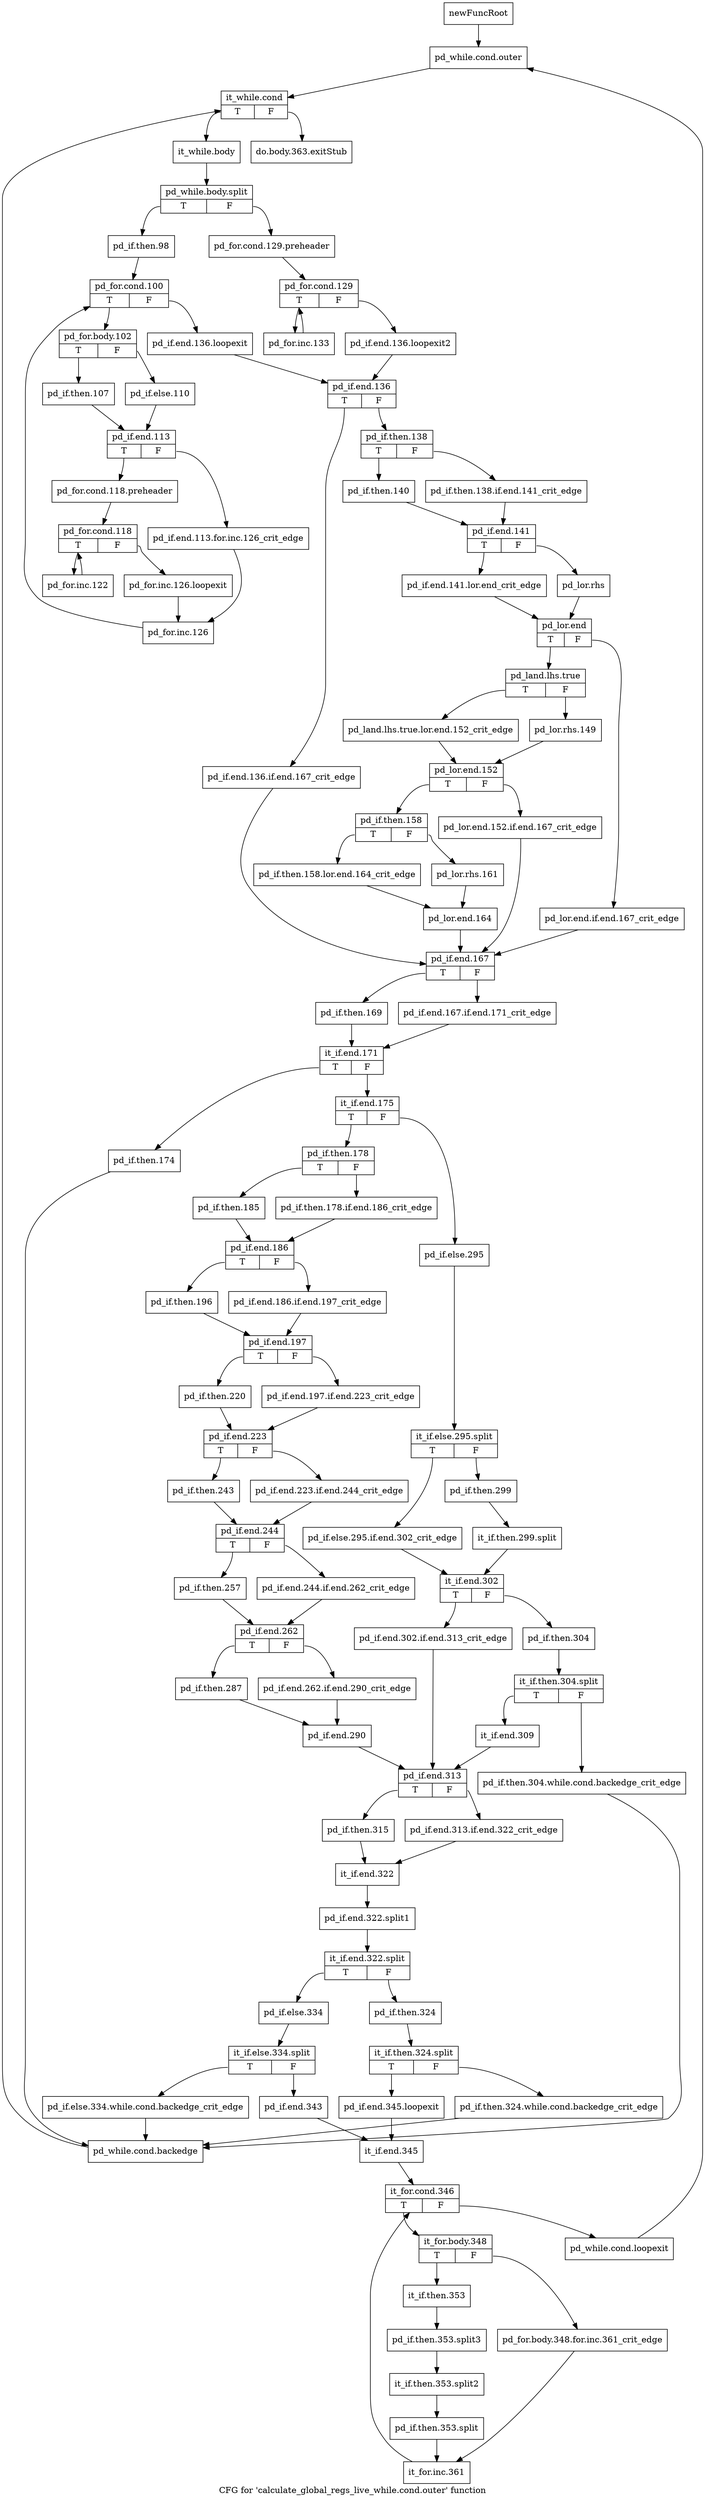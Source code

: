 digraph "CFG for 'calculate_global_regs_live_while.cond.outer' function" {
	label="CFG for 'calculate_global_regs_live_while.cond.outer' function";

	Node0xaec29d0 [shape=record,label="{newFuncRoot}"];
	Node0xaec29d0 -> Node0xaec2a70;
	Node0xaec2a20 [shape=record,label="{do.body.363.exitStub}"];
	Node0xaec2a70 [shape=record,label="{pd_while.cond.outer}"];
	Node0xaec2a70 -> Node0xaec2ac0;
	Node0xaec2ac0 [shape=record,label="{it_while.cond|{<s0>T|<s1>F}}"];
	Node0xaec2ac0:s0 -> Node0xaec2b10;
	Node0xaec2ac0:s1 -> Node0xaec2a20;
	Node0xaec2b10 [shape=record,label="{it_while.body}"];
	Node0xaec2b10 -> Node0xf4edf40;
	Node0xf4edf40 [shape=record,label="{pd_while.body.split|{<s0>T|<s1>F}}"];
	Node0xf4edf40:s0 -> Node0xaec2ca0;
	Node0xf4edf40:s1 -> Node0xaec2b60;
	Node0xaec2b60 [shape=record,label="{pd_for.cond.129.preheader}"];
	Node0xaec2b60 -> Node0xaec2bb0;
	Node0xaec2bb0 [shape=record,label="{pd_for.cond.129|{<s0>T|<s1>F}}"];
	Node0xaec2bb0:s0 -> Node0xaec2c50;
	Node0xaec2bb0:s1 -> Node0xaec2c00;
	Node0xaec2c00 [shape=record,label="{pd_if.end.136.loopexit2}"];
	Node0xaec2c00 -> Node0xaec2d90;
	Node0xaec2c50 [shape=record,label="{pd_for.inc.133}"];
	Node0xaec2c50 -> Node0xaec2bb0;
	Node0xaec2ca0 [shape=record,label="{pd_if.then.98}"];
	Node0xaec2ca0 -> Node0xaec2cf0;
	Node0xaec2cf0 [shape=record,label="{pd_for.cond.100|{<s0>T|<s1>F}}"];
	Node0xaec2cf0:s0 -> Node0xaec4370;
	Node0xaec2cf0:s1 -> Node0xaec2d40;
	Node0xaec2d40 [shape=record,label="{pd_if.end.136.loopexit}"];
	Node0xaec2d40 -> Node0xaec2d90;
	Node0xaec2d90 [shape=record,label="{pd_if.end.136|{<s0>T|<s1>F}}"];
	Node0xaec2d90:s0 -> Node0xaec3330;
	Node0xaec2d90:s1 -> Node0xaec2de0;
	Node0xaec2de0 [shape=record,label="{pd_if.then.138|{<s0>T|<s1>F}}"];
	Node0xaec2de0:s0 -> Node0xaec2e80;
	Node0xaec2de0:s1 -> Node0xaec2e30;
	Node0xaec2e30 [shape=record,label="{pd_if.then.138.if.end.141_crit_edge}"];
	Node0xaec2e30 -> Node0xaec2ed0;
	Node0xaec2e80 [shape=record,label="{pd_if.then.140}"];
	Node0xaec2e80 -> Node0xaec2ed0;
	Node0xaec2ed0 [shape=record,label="{pd_if.end.141|{<s0>T|<s1>F}}"];
	Node0xaec2ed0:s0 -> Node0xaec2f70;
	Node0xaec2ed0:s1 -> Node0xaec2f20;
	Node0xaec2f20 [shape=record,label="{pd_lor.rhs}"];
	Node0xaec2f20 -> Node0xaec2fc0;
	Node0xaec2f70 [shape=record,label="{pd_if.end.141.lor.end_crit_edge}"];
	Node0xaec2f70 -> Node0xaec2fc0;
	Node0xaec2fc0 [shape=record,label="{pd_lor.end|{<s0>T|<s1>F}}"];
	Node0xaec2fc0:s0 -> Node0xaec3060;
	Node0xaec2fc0:s1 -> Node0xaec3010;
	Node0xaec3010 [shape=record,label="{pd_lor.end.if.end.167_crit_edge}"];
	Node0xaec3010 -> Node0xaec3380;
	Node0xaec3060 [shape=record,label="{pd_land.lhs.true|{<s0>T|<s1>F}}"];
	Node0xaec3060:s0 -> Node0xaec3100;
	Node0xaec3060:s1 -> Node0xaec30b0;
	Node0xaec30b0 [shape=record,label="{pd_lor.rhs.149}"];
	Node0xaec30b0 -> Node0xaec3150;
	Node0xaec3100 [shape=record,label="{pd_land.lhs.true.lor.end.152_crit_edge}"];
	Node0xaec3100 -> Node0xaec3150;
	Node0xaec3150 [shape=record,label="{pd_lor.end.152|{<s0>T|<s1>F}}"];
	Node0xaec3150:s0 -> Node0xaec31f0;
	Node0xaec3150:s1 -> Node0xaec31a0;
	Node0xaec31a0 [shape=record,label="{pd_lor.end.152.if.end.167_crit_edge}"];
	Node0xaec31a0 -> Node0xaec3380;
	Node0xaec31f0 [shape=record,label="{pd_if.then.158|{<s0>T|<s1>F}}"];
	Node0xaec31f0:s0 -> Node0xaec3290;
	Node0xaec31f0:s1 -> Node0xaec3240;
	Node0xaec3240 [shape=record,label="{pd_lor.rhs.161}"];
	Node0xaec3240 -> Node0xaec32e0;
	Node0xaec3290 [shape=record,label="{pd_if.then.158.lor.end.164_crit_edge}"];
	Node0xaec3290 -> Node0xaec32e0;
	Node0xaec32e0 [shape=record,label="{pd_lor.end.164}"];
	Node0xaec32e0 -> Node0xaec3380;
	Node0xaec3330 [shape=record,label="{pd_if.end.136.if.end.167_crit_edge}"];
	Node0xaec3330 -> Node0xaec3380;
	Node0xaec3380 [shape=record,label="{pd_if.end.167|{<s0>T|<s1>F}}"];
	Node0xaec3380:s0 -> Node0xaec3420;
	Node0xaec3380:s1 -> Node0xaec33d0;
	Node0xaec33d0 [shape=record,label="{pd_if.end.167.if.end.171_crit_edge}"];
	Node0xaec33d0 -> Node0xaec3470;
	Node0xaec3420 [shape=record,label="{pd_if.then.169}"];
	Node0xaec3420 -> Node0xaec3470;
	Node0xaec3470 [shape=record,label="{it_if.end.171|{<s0>T|<s1>F}}"];
	Node0xaec3470:s0 -> Node0xaec42d0;
	Node0xaec3470:s1 -> Node0xaec34c0;
	Node0xaec34c0 [shape=record,label="{it_if.end.175|{<s0>T|<s1>F}}"];
	Node0xaec34c0:s0 -> Node0xaec3790;
	Node0xaec34c0:s1 -> Node0xaec3510;
	Node0xaec3510 [shape=record,label="{pd_if.else.295}"];
	Node0xaec3510 -> Node0xf4edd70;
	Node0xf4edd70 [shape=record,label="{it_if.else.295.split|{<s0>T|<s1>F}}"];
	Node0xf4edd70:s0 -> Node0xaec35b0;
	Node0xf4edd70:s1 -> Node0xaec3560;
	Node0xaec3560 [shape=record,label="{pd_if.then.299}"];
	Node0xaec3560 -> Node0xf4eda30;
	Node0xf4eda30 [shape=record,label="{it_if.then.299.split}"];
	Node0xf4eda30 -> Node0xaec3600;
	Node0xaec35b0 [shape=record,label="{pd_if.else.295.if.end.302_crit_edge}"];
	Node0xaec35b0 -> Node0xaec3600;
	Node0xaec3600 [shape=record,label="{it_if.end.302|{<s0>T|<s1>F}}"];
	Node0xaec3600:s0 -> Node0xaec3740;
	Node0xaec3600:s1 -> Node0xaec3650;
	Node0xaec3650 [shape=record,label="{pd_if.then.304}"];
	Node0xaec3650 -> Node0xf4ed6e0;
	Node0xf4ed6e0 [shape=record,label="{it_if.then.304.split|{<s0>T|<s1>F}}"];
	Node0xf4ed6e0:s0 -> Node0xaec36f0;
	Node0xf4ed6e0:s1 -> Node0xaec36a0;
	Node0xaec36a0 [shape=record,label="{pd_if.then.304.while.cond.backedge_crit_edge}"];
	Node0xaec36a0 -> Node0xaec4320;
	Node0xaec36f0 [shape=record,label="{it_if.end.309}"];
	Node0xaec36f0 -> Node0xaec3d80;
	Node0xaec3740 [shape=record,label="{pd_if.end.302.if.end.313_crit_edge}"];
	Node0xaec3740 -> Node0xaec3d80;
	Node0xaec3790 [shape=record,label="{pd_if.then.178|{<s0>T|<s1>F}}"];
	Node0xaec3790:s0 -> Node0xaec3830;
	Node0xaec3790:s1 -> Node0xaec37e0;
	Node0xaec37e0 [shape=record,label="{pd_if.then.178.if.end.186_crit_edge}"];
	Node0xaec37e0 -> Node0xaec3880;
	Node0xaec3830 [shape=record,label="{pd_if.then.185}"];
	Node0xaec3830 -> Node0xaec3880;
	Node0xaec3880 [shape=record,label="{pd_if.end.186|{<s0>T|<s1>F}}"];
	Node0xaec3880:s0 -> Node0xaec3920;
	Node0xaec3880:s1 -> Node0xaec38d0;
	Node0xaec38d0 [shape=record,label="{pd_if.end.186.if.end.197_crit_edge}"];
	Node0xaec38d0 -> Node0xaec3970;
	Node0xaec3920 [shape=record,label="{pd_if.then.196}"];
	Node0xaec3920 -> Node0xaec3970;
	Node0xaec3970 [shape=record,label="{pd_if.end.197|{<s0>T|<s1>F}}"];
	Node0xaec3970:s0 -> Node0xaec3a10;
	Node0xaec3970:s1 -> Node0xaec39c0;
	Node0xaec39c0 [shape=record,label="{pd_if.end.197.if.end.223_crit_edge}"];
	Node0xaec39c0 -> Node0xaec3a60;
	Node0xaec3a10 [shape=record,label="{pd_if.then.220}"];
	Node0xaec3a10 -> Node0xaec3a60;
	Node0xaec3a60 [shape=record,label="{pd_if.end.223|{<s0>T|<s1>F}}"];
	Node0xaec3a60:s0 -> Node0xaec3b00;
	Node0xaec3a60:s1 -> Node0xaec3ab0;
	Node0xaec3ab0 [shape=record,label="{pd_if.end.223.if.end.244_crit_edge}"];
	Node0xaec3ab0 -> Node0xaec3b50;
	Node0xaec3b00 [shape=record,label="{pd_if.then.243}"];
	Node0xaec3b00 -> Node0xaec3b50;
	Node0xaec3b50 [shape=record,label="{pd_if.end.244|{<s0>T|<s1>F}}"];
	Node0xaec3b50:s0 -> Node0xaec3bf0;
	Node0xaec3b50:s1 -> Node0xaec3ba0;
	Node0xaec3ba0 [shape=record,label="{pd_if.end.244.if.end.262_crit_edge}"];
	Node0xaec3ba0 -> Node0xaec3c40;
	Node0xaec3bf0 [shape=record,label="{pd_if.then.257}"];
	Node0xaec3bf0 -> Node0xaec3c40;
	Node0xaec3c40 [shape=record,label="{pd_if.end.262|{<s0>T|<s1>F}}"];
	Node0xaec3c40:s0 -> Node0xaec3ce0;
	Node0xaec3c40:s1 -> Node0xaec3c90;
	Node0xaec3c90 [shape=record,label="{pd_if.end.262.if.end.290_crit_edge}"];
	Node0xaec3c90 -> Node0xaec3d30;
	Node0xaec3ce0 [shape=record,label="{pd_if.then.287}"];
	Node0xaec3ce0 -> Node0xaec3d30;
	Node0xaec3d30 [shape=record,label="{pd_if.end.290}"];
	Node0xaec3d30 -> Node0xaec3d80;
	Node0xaec3d80 [shape=record,label="{pd_if.end.313|{<s0>T|<s1>F}}"];
	Node0xaec3d80:s0 -> Node0xaec3e20;
	Node0xaec3d80:s1 -> Node0xaec3dd0;
	Node0xaec3dd0 [shape=record,label="{pd_if.end.313.if.end.322_crit_edge}"];
	Node0xaec3dd0 -> Node0xaec3e70;
	Node0xaec3e20 [shape=record,label="{pd_if.then.315}"];
	Node0xaec3e20 -> Node0xaec3e70;
	Node0xaec3e70 [shape=record,label="{it_if.end.322}"];
	Node0xaec3e70 -> Node0xf4ed0d0;
	Node0xf4ed0d0 [shape=record,label="{pd_if.end.322.split1}"];
	Node0xf4ed0d0 -> Node0xf4eba20;
	Node0xf4eba20 [shape=record,label="{it_if.end.322.split|{<s0>T|<s1>F}}"];
	Node0xf4eba20:s0 -> Node0xaec3fb0;
	Node0xf4eba20:s1 -> Node0xaec3ec0;
	Node0xaec3ec0 [shape=record,label="{pd_if.then.324}"];
	Node0xaec3ec0 -> Node0xf4ecac0;
	Node0xf4ecac0 [shape=record,label="{it_if.then.324.split|{<s0>T|<s1>F}}"];
	Node0xf4ecac0:s0 -> Node0xaec3f60;
	Node0xf4ecac0:s1 -> Node0xaec3f10;
	Node0xaec3f10 [shape=record,label="{pd_if.then.324.while.cond.backedge_crit_edge}"];
	Node0xaec3f10 -> Node0xaec4320;
	Node0xaec3f60 [shape=record,label="{pd_if.end.345.loopexit}"];
	Node0xaec3f60 -> Node0xaec4050;
	Node0xaec3fb0 [shape=record,label="{pd_if.else.334}"];
	Node0xaec3fb0 -> Node0xf4ec360;
	Node0xf4ec360 [shape=record,label="{it_if.else.334.split|{<s0>T|<s1>F}}"];
	Node0xf4ec360:s0 -> Node0xaec4280;
	Node0xf4ec360:s1 -> Node0xaec4000;
	Node0xaec4000 [shape=record,label="{pd_if.end.343}"];
	Node0xaec4000 -> Node0xaec4050;
	Node0xaec4050 [shape=record,label="{it_if.end.345}"];
	Node0xaec4050 -> Node0xaec40a0;
	Node0xaec40a0 [shape=record,label="{it_for.cond.346|{<s0>T|<s1>F}}"];
	Node0xaec40a0:s0 -> Node0xaec4140;
	Node0xaec40a0:s1 -> Node0xaec40f0;
	Node0xaec40f0 [shape=record,label="{pd_while.cond.loopexit}"];
	Node0xaec40f0 -> Node0xaec2a70;
	Node0xaec4140 [shape=record,label="{it_for.body.348|{<s0>T|<s1>F}}"];
	Node0xaec4140:s0 -> Node0xaec41e0;
	Node0xaec4140:s1 -> Node0xaec4190;
	Node0xaec4190 [shape=record,label="{pd_for.body.348.for.inc.361_crit_edge}"];
	Node0xaec4190 -> Node0xaec4230;
	Node0xaec41e0 [shape=record,label="{it_if.then.353}"];
	Node0xaec41e0 -> Node0xf4eb430;
	Node0xf4eb430 [shape=record,label="{pd_if.then.353.split3}"];
	Node0xf4eb430 -> Node0xf4eb9a0;
	Node0xf4eb9a0 [shape=record,label="{it_if.then.353.split2}"];
	Node0xf4eb9a0 -> Node0xf4ebfd0;
	Node0xf4ebfd0 [shape=record,label="{pd_if.then.353.split}"];
	Node0xf4ebfd0 -> Node0xaec4230;
	Node0xaec4230 [shape=record,label="{it_for.inc.361}"];
	Node0xaec4230 -> Node0xaec40a0;
	Node0xaec4280 [shape=record,label="{pd_if.else.334.while.cond.backedge_crit_edge}"];
	Node0xaec4280 -> Node0xaec4320;
	Node0xaec42d0 [shape=record,label="{pd_if.then.174}"];
	Node0xaec42d0 -> Node0xaec4320;
	Node0xaec4320 [shape=record,label="{pd_while.cond.backedge}"];
	Node0xaec4320 -> Node0xaec2ac0;
	Node0xaec4370 [shape=record,label="{pd_for.body.102|{<s0>T|<s1>F}}"];
	Node0xaec4370:s0 -> Node0xaec4410;
	Node0xaec4370:s1 -> Node0xaec43c0;
	Node0xaec43c0 [shape=record,label="{pd_if.else.110}"];
	Node0xaec43c0 -> Node0xaec4460;
	Node0xaec4410 [shape=record,label="{pd_if.then.107}"];
	Node0xaec4410 -> Node0xaec4460;
	Node0xaec4460 [shape=record,label="{pd_if.end.113|{<s0>T|<s1>F}}"];
	Node0xaec4460:s0 -> Node0xaec4500;
	Node0xaec4460:s1 -> Node0xaec44b0;
	Node0xaec44b0 [shape=record,label="{pd_if.end.113.for.inc.126_crit_edge}"];
	Node0xaec44b0 -> Node0xaec45f0;
	Node0xaec4500 [shape=record,label="{pd_for.cond.118.preheader}"];
	Node0xaec4500 -> Node0xaec4550;
	Node0xaec4550 [shape=record,label="{pd_for.cond.118|{<s0>T|<s1>F}}"];
	Node0xaec4550:s0 -> Node0xaec4640;
	Node0xaec4550:s1 -> Node0xaec45a0;
	Node0xaec45a0 [shape=record,label="{pd_for.inc.126.loopexit}"];
	Node0xaec45a0 -> Node0xaec45f0;
	Node0xaec45f0 [shape=record,label="{pd_for.inc.126}"];
	Node0xaec45f0 -> Node0xaec2cf0;
	Node0xaec4640 [shape=record,label="{pd_for.inc.122}"];
	Node0xaec4640 -> Node0xaec4550;
}
